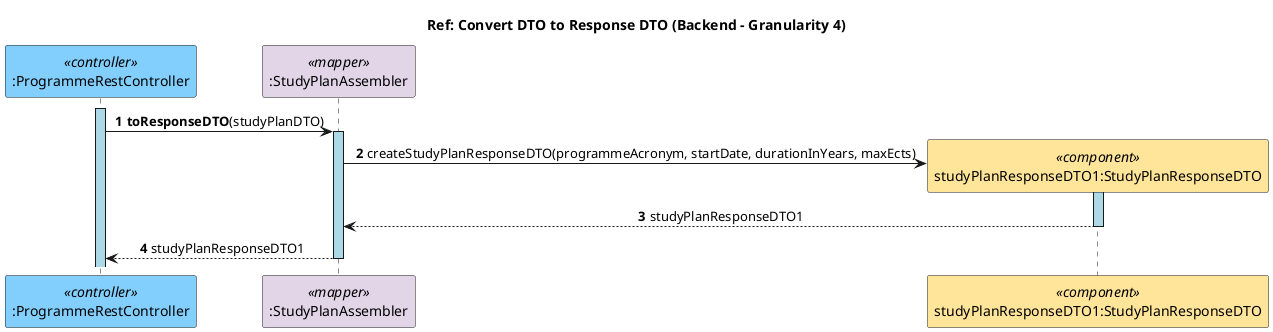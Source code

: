 @startuml
title Ref: Convert DTO to Response DTO (Backend - Granularity 4)
skinparam sequenceLifeLineBackgroundColor lightblue
skinparam sequenceMessageAlign center
autonumber

participant ":ProgrammeRestController" as ProgrammeRestController <<controller>> #82CFFD
participant ":StudyPlanAssembler" as StudyPlanAssembler <<mapper>> #E1D5E7
participant "studyPlanResponseDTO1:StudyPlanResponseDTO" as StudyPlanResponseDTO <<component>> #FFE599

activate ProgrammeRestController
ProgrammeRestController -> StudyPlanAssembler ++: **toResponseDTO**(studyPlanDTO)
StudyPlanAssembler -> StudyPlanResponseDTO **: createStudyPlanResponseDTO(programmeAcronym, startDate, durationInYears, maxEcts)
activate StudyPlanResponseDTO
StudyPlanResponseDTO --> StudyPlanAssembler: studyPlanResponseDTO1
deactivate StudyPlanResponseDTO
StudyPlanAssembler --> ProgrammeRestController --: studyPlanResponseDTO1
@enduml